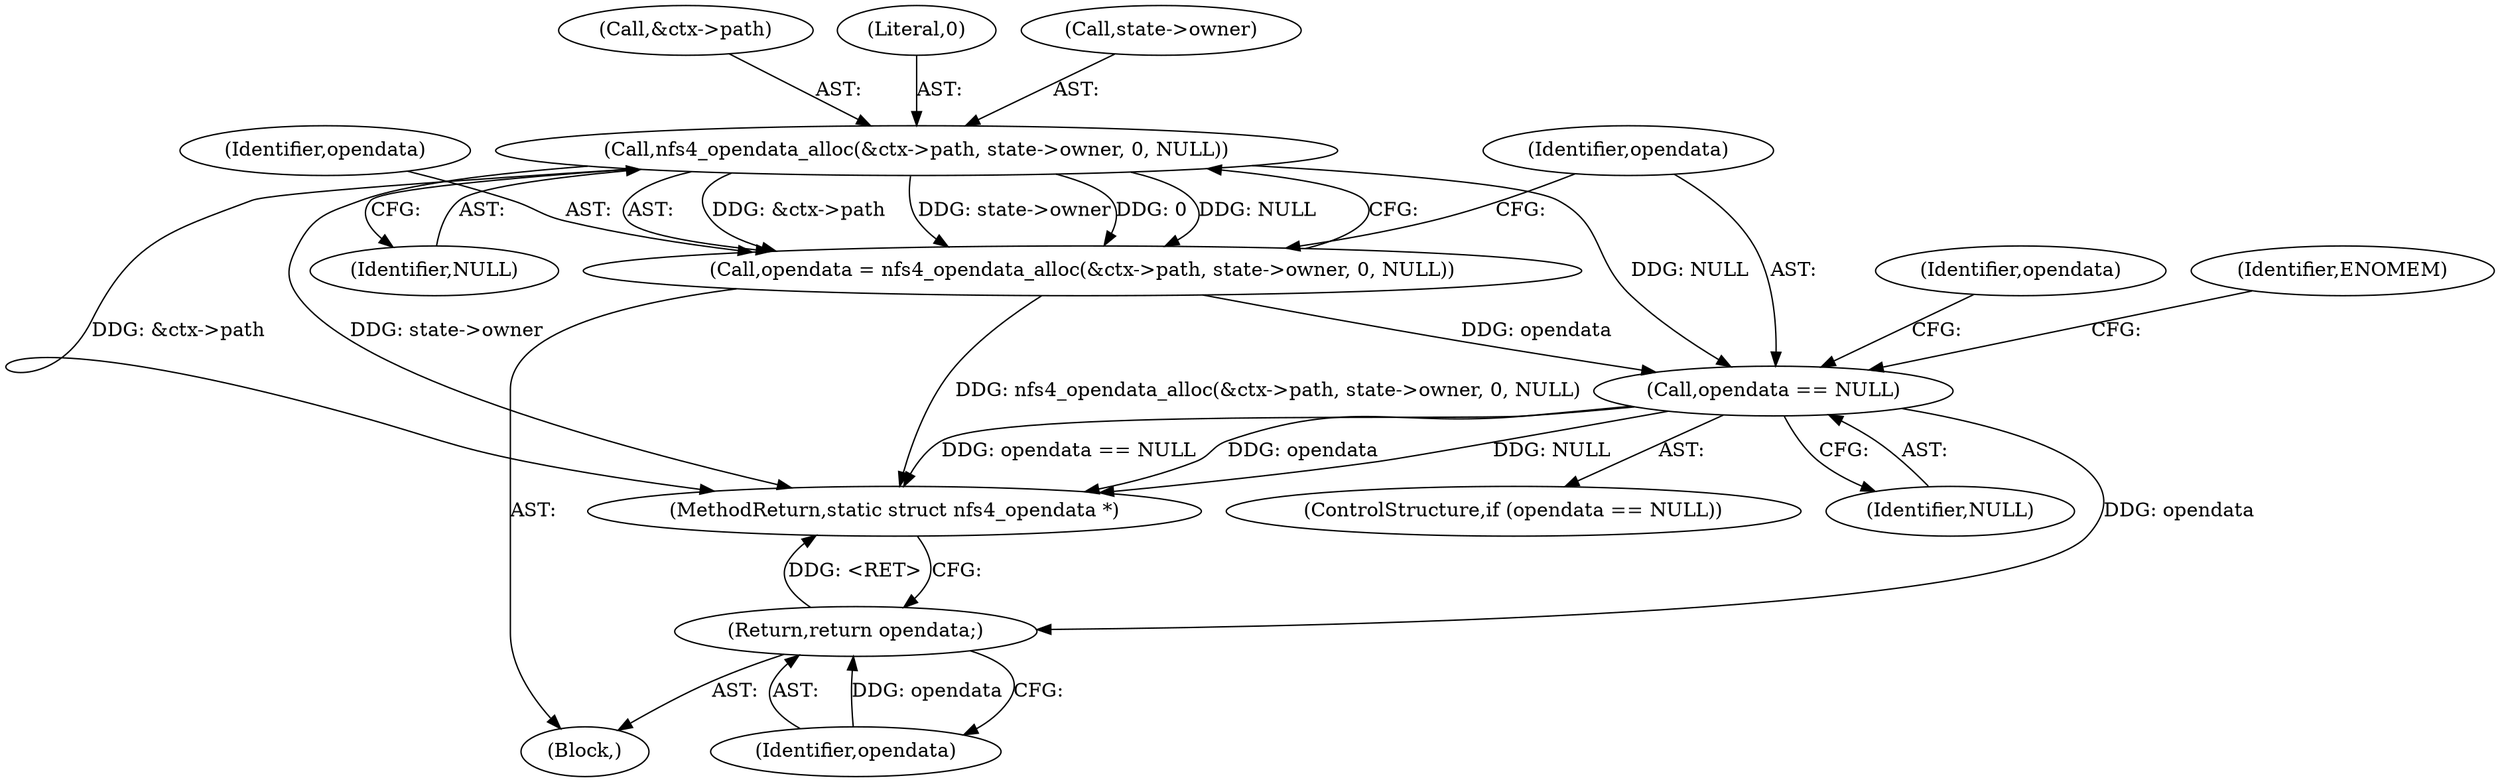digraph "0_linux_dc0b027dfadfcb8a5504f7d8052754bf8d501ab9_14@pointer" {
"1000107" [label="(Call,nfs4_opendata_alloc(&ctx->path, state->owner, 0, NULL))"];
"1000105" [label="(Call,opendata = nfs4_opendata_alloc(&ctx->path, state->owner, 0, NULL))"];
"1000118" [label="(Call,opendata == NULL)"];
"1000135" [label="(Return,return opendata;)"];
"1000127" [label="(Identifier,opendata)"];
"1000107" [label="(Call,nfs4_opendata_alloc(&ctx->path, state->owner, 0, NULL))"];
"1000135" [label="(Return,return opendata;)"];
"1000120" [label="(Identifier,NULL)"];
"1000117" [label="(ControlStructure,if (opendata == NULL))"];
"1000119" [label="(Identifier,opendata)"];
"1000105" [label="(Call,opendata = nfs4_opendata_alloc(&ctx->path, state->owner, 0, NULL))"];
"1000124" [label="(Identifier,ENOMEM)"];
"1000103" [label="(Block,)"];
"1000108" [label="(Call,&ctx->path)"];
"1000115" [label="(Literal,0)"];
"1000116" [label="(Identifier,NULL)"];
"1000106" [label="(Identifier,opendata)"];
"1000118" [label="(Call,opendata == NULL)"];
"1000112" [label="(Call,state->owner)"];
"1000136" [label="(Identifier,opendata)"];
"1000137" [label="(MethodReturn,static struct nfs4_opendata *)"];
"1000107" -> "1000105"  [label="AST: "];
"1000107" -> "1000116"  [label="CFG: "];
"1000108" -> "1000107"  [label="AST: "];
"1000112" -> "1000107"  [label="AST: "];
"1000115" -> "1000107"  [label="AST: "];
"1000116" -> "1000107"  [label="AST: "];
"1000105" -> "1000107"  [label="CFG: "];
"1000107" -> "1000137"  [label="DDG: &ctx->path"];
"1000107" -> "1000137"  [label="DDG: state->owner"];
"1000107" -> "1000105"  [label="DDG: &ctx->path"];
"1000107" -> "1000105"  [label="DDG: state->owner"];
"1000107" -> "1000105"  [label="DDG: 0"];
"1000107" -> "1000105"  [label="DDG: NULL"];
"1000107" -> "1000118"  [label="DDG: NULL"];
"1000105" -> "1000103"  [label="AST: "];
"1000106" -> "1000105"  [label="AST: "];
"1000119" -> "1000105"  [label="CFG: "];
"1000105" -> "1000137"  [label="DDG: nfs4_opendata_alloc(&ctx->path, state->owner, 0, NULL)"];
"1000105" -> "1000118"  [label="DDG: opendata"];
"1000118" -> "1000117"  [label="AST: "];
"1000118" -> "1000120"  [label="CFG: "];
"1000119" -> "1000118"  [label="AST: "];
"1000120" -> "1000118"  [label="AST: "];
"1000124" -> "1000118"  [label="CFG: "];
"1000127" -> "1000118"  [label="CFG: "];
"1000118" -> "1000137"  [label="DDG: opendata == NULL"];
"1000118" -> "1000137"  [label="DDG: opendata"];
"1000118" -> "1000137"  [label="DDG: NULL"];
"1000118" -> "1000135"  [label="DDG: opendata"];
"1000135" -> "1000103"  [label="AST: "];
"1000135" -> "1000136"  [label="CFG: "];
"1000136" -> "1000135"  [label="AST: "];
"1000137" -> "1000135"  [label="CFG: "];
"1000135" -> "1000137"  [label="DDG: <RET>"];
"1000136" -> "1000135"  [label="DDG: opendata"];
}
